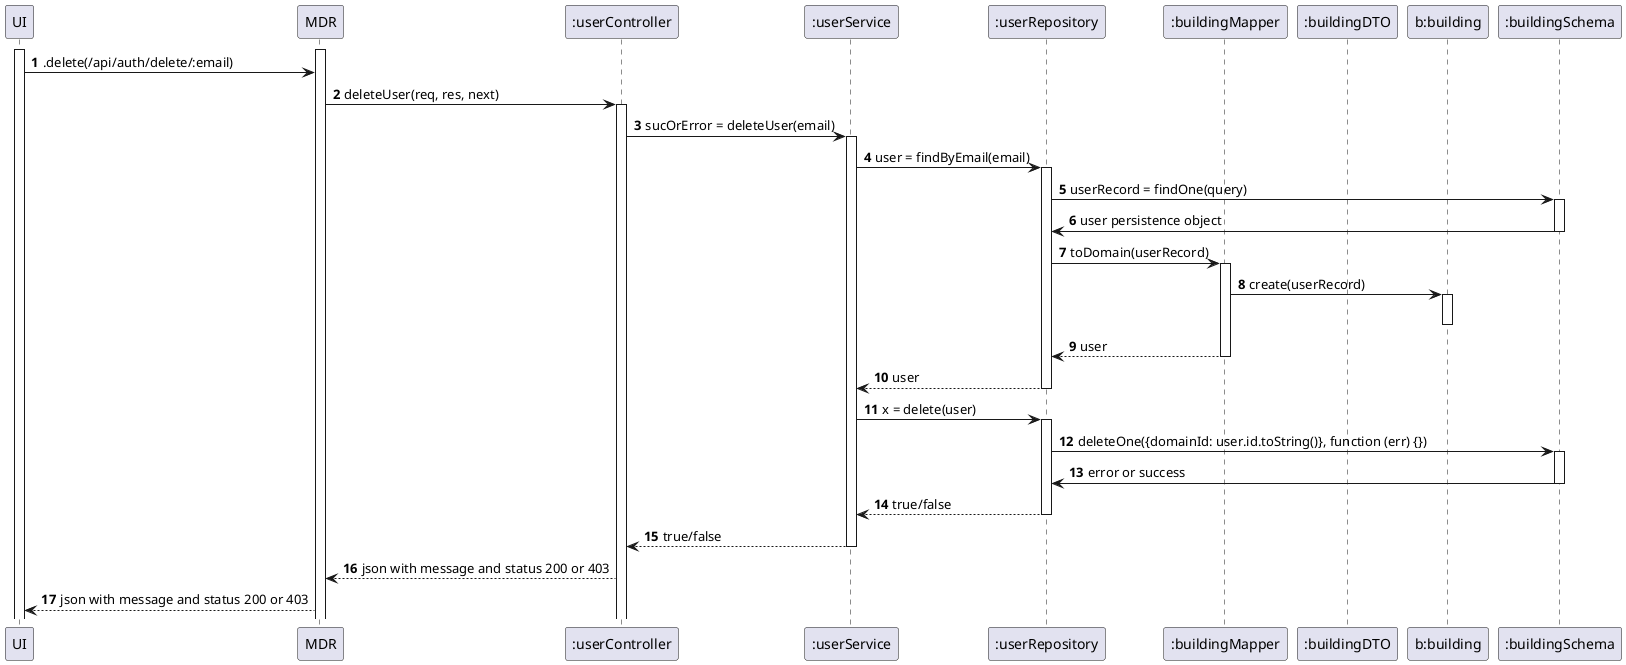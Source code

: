 @startuml

autonumber
participant "UI" as UI
participant "MDR" as API
participant ":userController" as BC
participant ":userService" as BS
participant ":userRepository" as BR
participant ":buildingMapper" as BM
participant ":buildingDTO" as DTO
participant "b:building" as B
participant ":buildingSchema" as BSchema


activate UI
activate API
UI -> API : .delete(/api/auth/delete/:email)
API -> BC : deleteUser(req, res, next)
activate BC
BC -> BS : sucOrError = deleteUser(email)
activate BS
BS -> BR : user = findByEmail(email)
activate BR
BR -> BSchema : userRecord = findOne(query)
activate BSchema
BSchema -> BR : user persistence object
deactivate BSchema
BR -> BM: toDomain(userRecord)
activate BM
BM -> B : create(userRecord)
activate B
deactivate B
BM --> BR : user
deactivate BM
BR --> BS : user
deactivate BR
BS -> BR : x = delete(user)
activate BR
BR -> BSchema : deleteOne({domainId: user.id.toString()}, function (err) {})
activate BSchema
BSchema -> BR : error or success
deactivate BSchema
BR --> BS : true/false
deactivate BR
BS --> BC : true/false
deactivate BS
BC --> API : json with message and status 200 or 403
API --> UI : json with message and status 200 or 403

@enduml